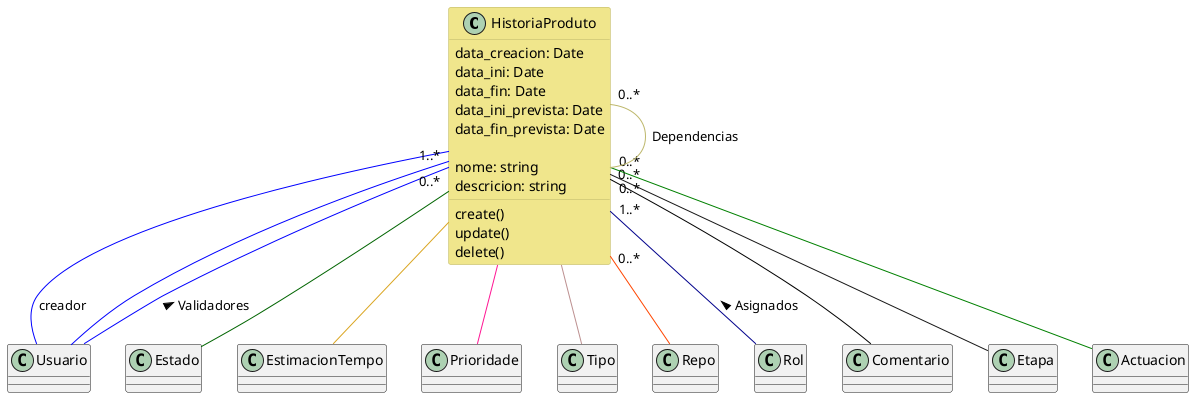 @startuml HistoriaProduto

!startsub PARCIAL
    class HistoriaProduto #Khaki ##DarkKhaki {
        ' Propiedades
        {field} data_creacion: Date
        {field} data_ini: Date
        {field} data_fin: Date
        {field} data_ini_prevista: Date
        {field} data_fin_prevista: Date

        {field} nome: string
        {field} descricion: string

        ' Métodos
        {method} create()
        {method} update()
        {method} delete()
    }

    HistoriaProduto -- Usuario #Blue : creador
    HistoriaProduto -- Estado #DarkGreen
    HistoriaProduto -- EstimacionTempo #GoldenRod
    HistoriaProduto -- Prioridade #DeepPink
    HistoriaProduto -- Tipo #RosyBrown
    HistoriaProduto "0..*" -- Repo #OrangeRed
    HistoriaProduto "1..*" -- Usuario #Blue
    HistoriaProduto "0..*" -- Usuario #Blue : Validadores <
    HistoriaProduto "1..*" -- Rol #DarkBlue : Asignados <
    HistoriaProduto "0..*" -- Comentario #Black
    HistoriaProduto "0..*" -- Etapa
    HistoriaProduto "0..*" -- Actuacion #Green
    HistoriaProduto "0..*" -- HistoriaProduto #DarkKhaki : Dependencias
!endsub

@enduml